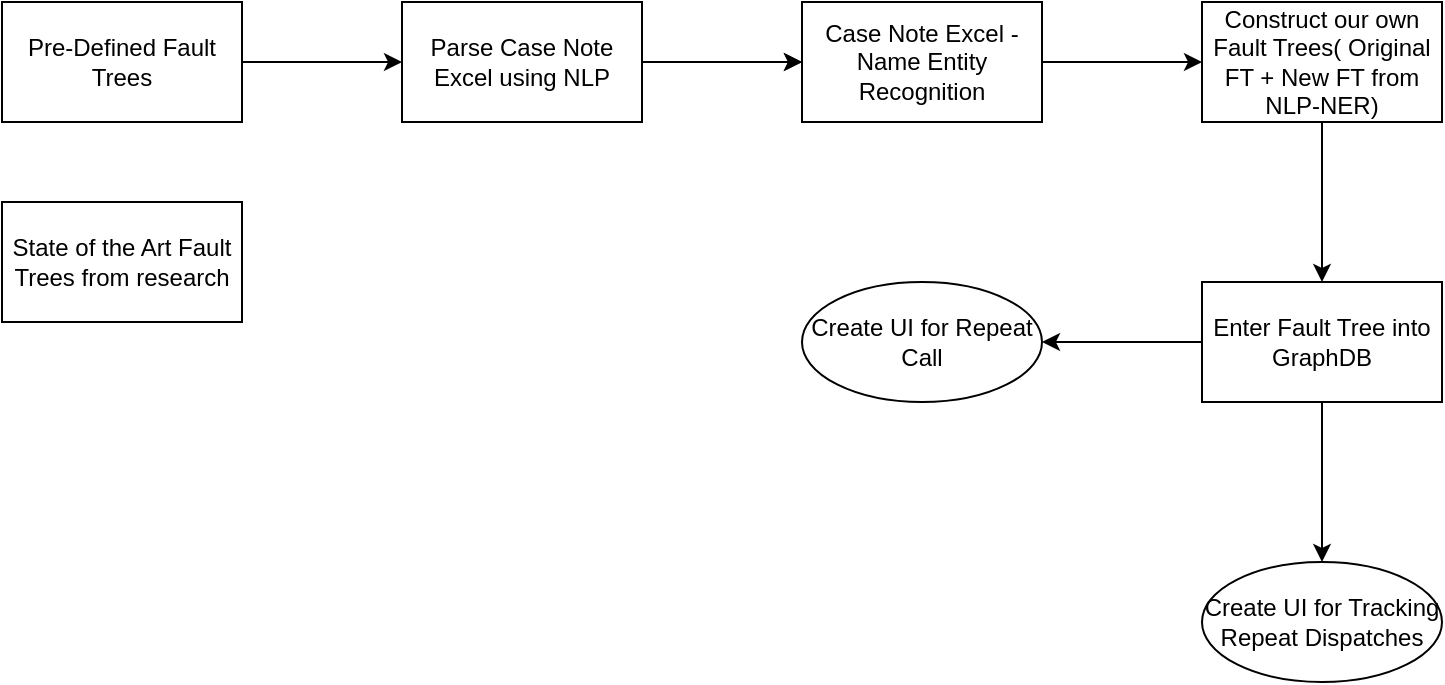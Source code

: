 <mxfile version="15.7.4" type="github">
  <diagram id="JhvThQPpUbUqhT73DqLa" name="Page-1">
    <mxGraphModel dx="946" dy="479" grid="1" gridSize="10" guides="1" tooltips="1" connect="1" arrows="1" fold="1" page="1" pageScale="1" pageWidth="850" pageHeight="1100" math="0" shadow="0">
      <root>
        <mxCell id="0" />
        <mxCell id="1" parent="0" />
        <mxCell id="ZE2uH7dII69MqUGUph_M-4" value="" style="edgeStyle=orthogonalEdgeStyle;rounded=0;orthogonalLoop=1;jettySize=auto;html=1;" edge="1" parent="1" source="ZE2uH7dII69MqUGUph_M-1" target="ZE2uH7dII69MqUGUph_M-3">
          <mxGeometry relative="1" as="geometry" />
        </mxCell>
        <mxCell id="ZE2uH7dII69MqUGUph_M-1" value="Pre-Defined Fault Trees" style="rounded=0;whiteSpace=wrap;html=1;" vertex="1" parent="1">
          <mxGeometry x="110" y="60" width="120" height="60" as="geometry" />
        </mxCell>
        <mxCell id="ZE2uH7dII69MqUGUph_M-6" value="" style="edgeStyle=orthogonalEdgeStyle;rounded=0;orthogonalLoop=1;jettySize=auto;html=1;" edge="1" parent="1" source="ZE2uH7dII69MqUGUph_M-3" target="ZE2uH7dII69MqUGUph_M-5">
          <mxGeometry relative="1" as="geometry" />
        </mxCell>
        <mxCell id="ZE2uH7dII69MqUGUph_M-7" value="" style="edgeStyle=orthogonalEdgeStyle;rounded=0;orthogonalLoop=1;jettySize=auto;html=1;" edge="1" parent="1" source="ZE2uH7dII69MqUGUph_M-3" target="ZE2uH7dII69MqUGUph_M-5">
          <mxGeometry relative="1" as="geometry" />
        </mxCell>
        <mxCell id="ZE2uH7dII69MqUGUph_M-3" value="Parse Case Note Excel using NLP" style="whiteSpace=wrap;html=1;rounded=0;" vertex="1" parent="1">
          <mxGeometry x="310" y="60" width="120" height="60" as="geometry" />
        </mxCell>
        <mxCell id="ZE2uH7dII69MqUGUph_M-11" value="" style="edgeStyle=orthogonalEdgeStyle;rounded=0;orthogonalLoop=1;jettySize=auto;html=1;" edge="1" parent="1" source="ZE2uH7dII69MqUGUph_M-5" target="ZE2uH7dII69MqUGUph_M-10">
          <mxGeometry relative="1" as="geometry" />
        </mxCell>
        <mxCell id="ZE2uH7dII69MqUGUph_M-5" value="Case Note Excel -Name Entity Recognition" style="whiteSpace=wrap;html=1;rounded=0;" vertex="1" parent="1">
          <mxGeometry x="510" y="60" width="120" height="60" as="geometry" />
        </mxCell>
        <mxCell id="ZE2uH7dII69MqUGUph_M-13" value="" style="edgeStyle=orthogonalEdgeStyle;rounded=0;orthogonalLoop=1;jettySize=auto;html=1;" edge="1" parent="1" source="ZE2uH7dII69MqUGUph_M-10" target="ZE2uH7dII69MqUGUph_M-12">
          <mxGeometry relative="1" as="geometry" />
        </mxCell>
        <mxCell id="ZE2uH7dII69MqUGUph_M-10" value="Construct our own Fault Trees( Original FT + New FT from NLP-NER)" style="whiteSpace=wrap;html=1;rounded=0;" vertex="1" parent="1">
          <mxGeometry x="710" y="60" width="120" height="60" as="geometry" />
        </mxCell>
        <mxCell id="ZE2uH7dII69MqUGUph_M-15" value="" style="edgeStyle=orthogonalEdgeStyle;rounded=0;orthogonalLoop=1;jettySize=auto;html=1;" edge="1" parent="1" source="ZE2uH7dII69MqUGUph_M-12" target="ZE2uH7dII69MqUGUph_M-14">
          <mxGeometry relative="1" as="geometry" />
        </mxCell>
        <mxCell id="ZE2uH7dII69MqUGUph_M-17" value="" style="edgeStyle=orthogonalEdgeStyle;rounded=0;orthogonalLoop=1;jettySize=auto;html=1;" edge="1" parent="1" source="ZE2uH7dII69MqUGUph_M-12" target="ZE2uH7dII69MqUGUph_M-16">
          <mxGeometry relative="1" as="geometry" />
        </mxCell>
        <mxCell id="ZE2uH7dII69MqUGUph_M-12" value="Enter Fault Tree into GraphDB" style="whiteSpace=wrap;html=1;rounded=0;" vertex="1" parent="1">
          <mxGeometry x="710" y="200" width="120" height="60" as="geometry" />
        </mxCell>
        <mxCell id="ZE2uH7dII69MqUGUph_M-14" value="Create UI for Tracking Repeat Dispatches&lt;br&gt;" style="ellipse;whiteSpace=wrap;html=1;rounded=0;" vertex="1" parent="1">
          <mxGeometry x="710" y="340" width="120" height="60" as="geometry" />
        </mxCell>
        <mxCell id="ZE2uH7dII69MqUGUph_M-16" value="Create UI for Repeat Call" style="ellipse;whiteSpace=wrap;html=1;rounded=0;" vertex="1" parent="1">
          <mxGeometry x="510" y="200" width="120" height="60" as="geometry" />
        </mxCell>
        <mxCell id="ZE2uH7dII69MqUGUph_M-18" value="State of the Art Fault Trees from research&lt;br&gt;" style="rounded=0;whiteSpace=wrap;html=1;" vertex="1" parent="1">
          <mxGeometry x="110" y="160" width="120" height="60" as="geometry" />
        </mxCell>
      </root>
    </mxGraphModel>
  </diagram>
</mxfile>
